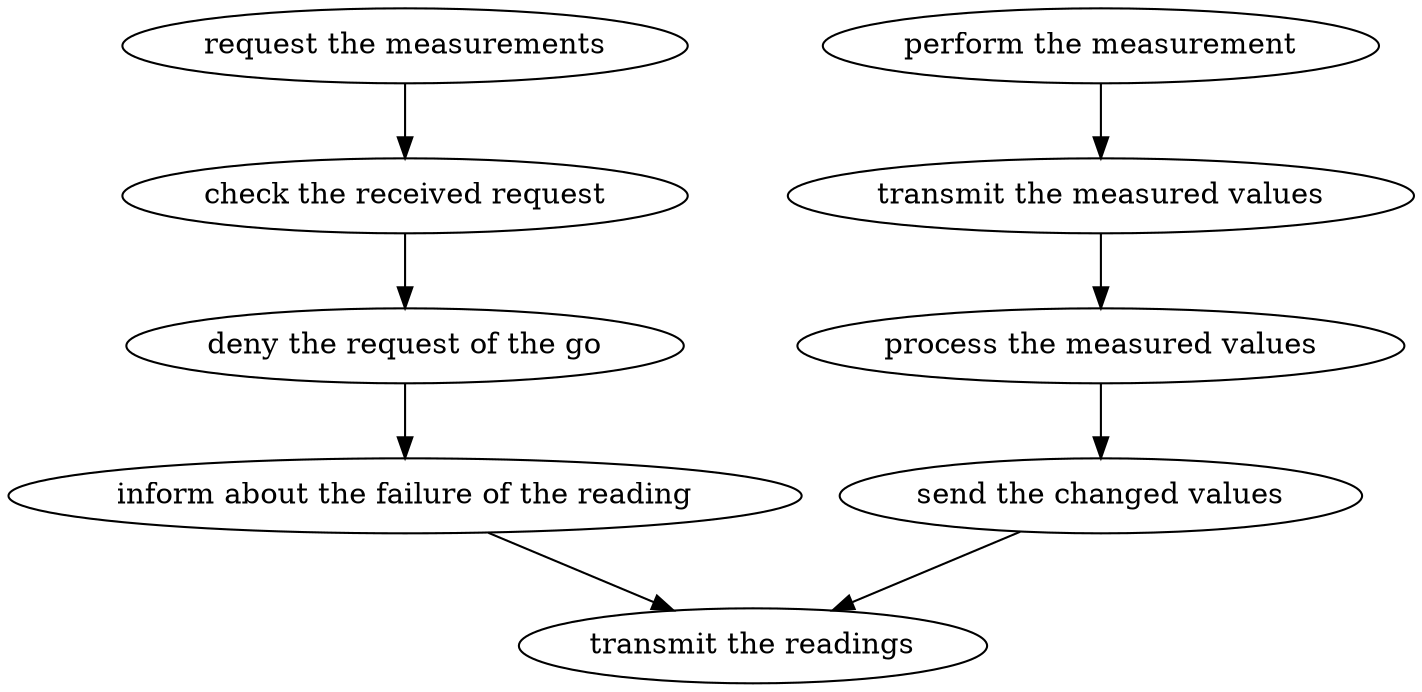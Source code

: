 strict digraph "doc-10.11" {
	graph [name="doc-10.11"];
	"request the measurements"	[attrs="{'type': 'Activity', 'label': 'request the measurements'}"];
	"check the received request"	[attrs="{'type': 'Activity', 'label': 'check the received request'}"];
	"request the measurements" -> "check the received request"	[attrs="{'type': 'flow', 'label': 'flow'}"];
	"deny the request of the go"	[attrs="{'type': 'Activity', 'label': 'deny the request of the go'}"];
	"check the received request" -> "deny the request of the go"	[attrs="{'type': 'flow', 'label': 'flow'}"];
	"inform about the failure of the reading"	[attrs="{'type': 'Activity', 'label': 'inform about the failure of the reading'}"];
	"deny the request of the go" -> "inform about the failure of the reading"	[attrs="{'type': 'flow', 'label': 'flow'}"];
	"perform the measurement"	[attrs="{'type': 'Activity', 'label': 'perform the measurement'}"];
	"transmit the measured values"	[attrs="{'type': 'Activity', 'label': 'transmit the measured values'}"];
	"perform the measurement" -> "transmit the measured values"	[attrs="{'type': 'flow', 'label': 'flow'}"];
	"transmit the readings"	[attrs="{'type': 'Activity', 'label': 'transmit the readings'}"];
	"inform about the failure of the reading" -> "transmit the readings"	[attrs="{'type': 'flow', 'label': 'flow'}"];
	"process the measured values"	[attrs="{'type': 'Activity', 'label': 'process the measured values'}"];
	"transmit the measured values" -> "process the measured values"	[attrs="{'type': 'flow', 'label': 'flow'}"];
	"send the changed values"	[attrs="{'type': 'Activity', 'label': 'send the changed values'}"];
	"process the measured values" -> "send the changed values"	[attrs="{'type': 'flow', 'label': 'flow'}"];
	"send the changed values" -> "transmit the readings"	[attrs="{'type': 'flow', 'label': 'flow'}"];
}

